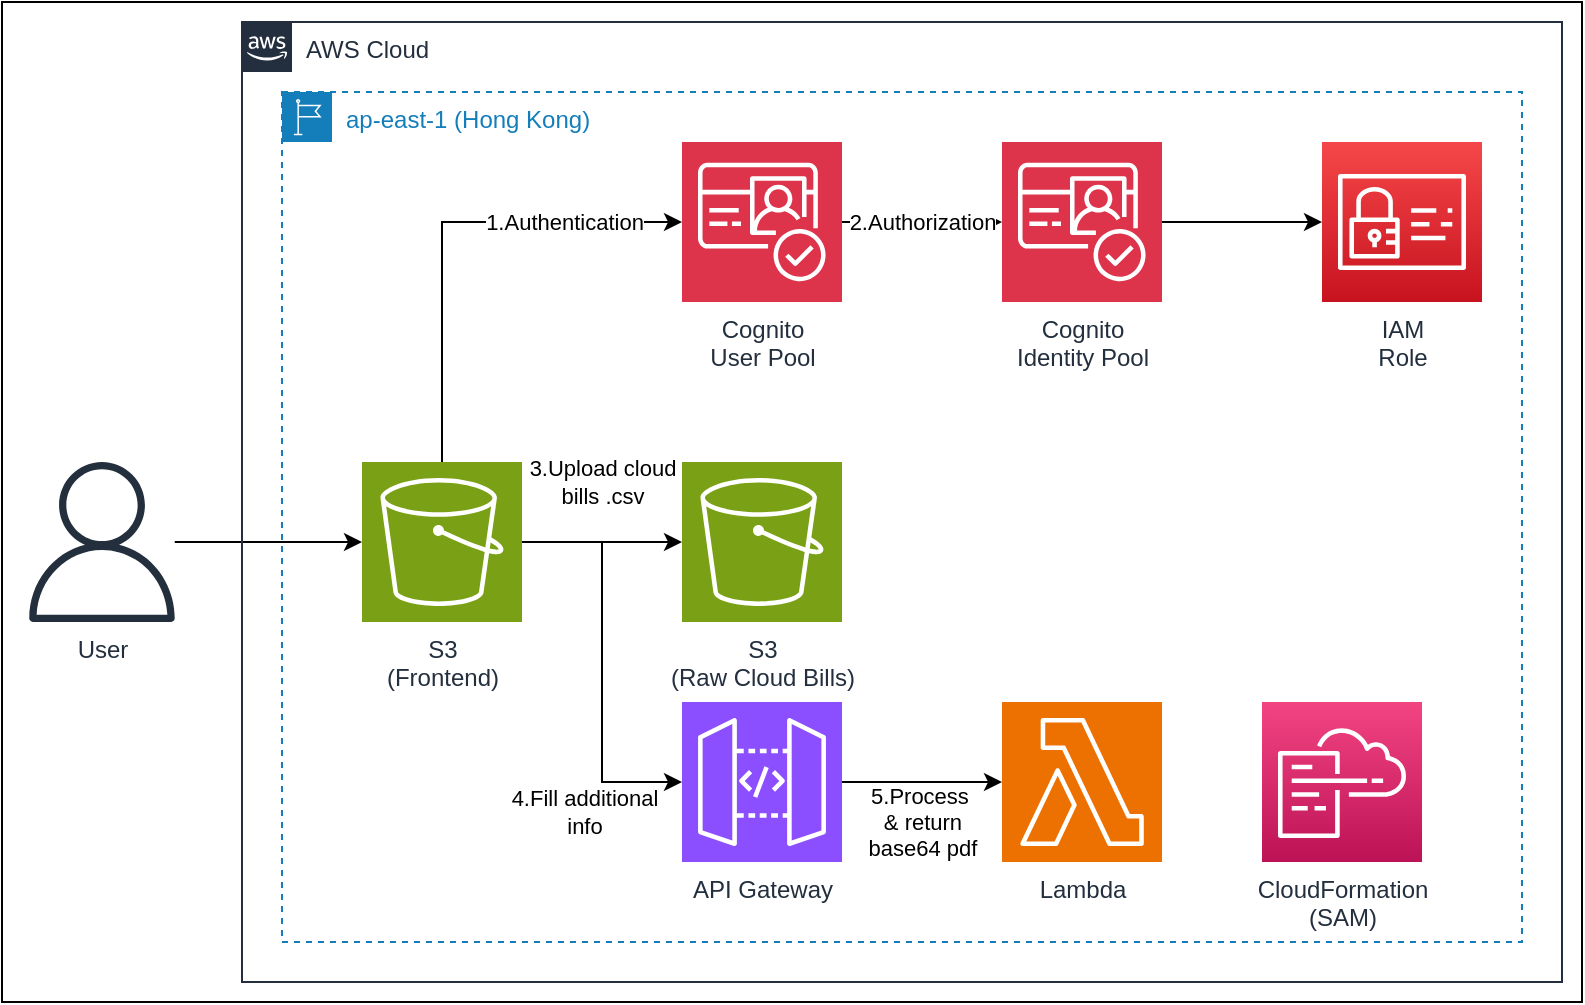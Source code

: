 <mxfile>
    <diagram name="Page-1" id="UPEcmpL5RxOA105aimr1">
        <mxGraphModel dx="2338" dy="991" grid="1" gridSize="10" guides="1" tooltips="1" connect="1" arrows="1" fold="1" page="1" pageScale="1" pageWidth="850" pageHeight="1100" math="0" shadow="0">
            <root>
                <mxCell id="0"/>
                <mxCell id="1" parent="0"/>
                <mxCell id="16" value="" style="rounded=0;whiteSpace=wrap;html=1;" vertex="1" parent="1">
                    <mxGeometry x="-160" y="190" width="790" height="500" as="geometry"/>
                </mxCell>
                <mxCell id="12" style="edgeStyle=none;html=1;entryX=0;entryY=0.5;entryDx=0;entryDy=0;entryPerimeter=0;" edge="1" parent="1" source="11" target="cfmikqEe9QbWYDNij43x-7">
                    <mxGeometry relative="1" as="geometry"/>
                </mxCell>
                <mxCell id="11" value="User" style="sketch=0;outlineConnect=0;fontColor=#232F3E;gradientColor=none;fillColor=#232F3D;strokeColor=none;dashed=0;verticalLabelPosition=bottom;verticalAlign=top;align=center;html=1;fontSize=12;fontStyle=0;aspect=fixed;pointerEvents=1;shape=mxgraph.aws4.user;" vertex="1" parent="1">
                    <mxGeometry x="-150" y="420" width="80" height="80" as="geometry"/>
                </mxCell>
                <mxCell id="19" value="AWS Cloud" style="points=[[0,0],[0.25,0],[0.5,0],[0.75,0],[1,0],[1,0.25],[1,0.5],[1,0.75],[1,1],[0.75,1],[0.5,1],[0.25,1],[0,1],[0,0.75],[0,0.5],[0,0.25]];outlineConnect=0;gradientColor=none;html=1;whiteSpace=wrap;fontSize=12;fontStyle=0;container=1;pointerEvents=0;collapsible=0;recursiveResize=0;shape=mxgraph.aws4.group;grIcon=mxgraph.aws4.group_aws_cloud_alt;strokeColor=#232F3E;fillColor=none;verticalAlign=top;align=left;spacingLeft=30;fontColor=#232F3E;dashed=0;" vertex="1" parent="1">
                    <mxGeometry x="-40" y="200" width="660" height="480" as="geometry"/>
                </mxCell>
                <mxCell id="cfmikqEe9QbWYDNij43x-1" value="&lt;div&gt;Cognito&lt;/div&gt;&lt;div&gt;User Pool&lt;/div&gt;" style="sketch=0;points=[[0,0,0],[0.25,0,0],[0.5,0,0],[0.75,0,0],[1,0,0],[0,1,0],[0.25,1,0],[0.5,1,0],[0.75,1,0],[1,1,0],[0,0.25,0],[0,0.5,0],[0,0.75,0],[1,0.25,0],[1,0.5,0],[1,0.75,0]];outlineConnect=0;fontColor=#232F3E;fillColor=#DD344C;strokeColor=#ffffff;dashed=0;verticalLabelPosition=bottom;verticalAlign=top;align=center;html=1;fontSize=12;fontStyle=0;aspect=fixed;shape=mxgraph.aws4.resourceIcon;resIcon=mxgraph.aws4.cognito;labelBackgroundColor=default;" parent="19" vertex="1">
                    <mxGeometry x="220" y="60" width="80" height="80" as="geometry"/>
                </mxCell>
                <mxCell id="cfmikqEe9QbWYDNij43x-2" value="&lt;div&gt;Cognito&lt;/div&gt;&lt;div&gt;Identity Pool&lt;/div&gt;" style="sketch=0;points=[[0,0,0],[0.25,0,0],[0.5,0,0],[0.75,0,0],[1,0,0],[0,1,0],[0.25,1,0],[0.5,1,0],[0.75,1,0],[1,1,0],[0,0.25,0],[0,0.5,0],[0,0.75,0],[1,0.25,0],[1,0.5,0],[1,0.75,0]];outlineConnect=0;fontColor=#232F3E;fillColor=#DD344C;strokeColor=#ffffff;dashed=0;verticalLabelPosition=bottom;verticalAlign=top;align=center;html=1;fontSize=12;fontStyle=0;aspect=fixed;shape=mxgraph.aws4.resourceIcon;resIcon=mxgraph.aws4.cognito;labelBackgroundColor=default;" parent="19" vertex="1">
                    <mxGeometry x="380" y="60" width="80" height="80" as="geometry"/>
                </mxCell>
                <mxCell id="cfmikqEe9QbWYDNij43x-3" value="Lambda" style="sketch=0;points=[[0,0,0],[0.25,0,0],[0.5,0,0],[0.75,0,0],[1,0,0],[0,1,0],[0.25,1,0],[0.5,1,0],[0.75,1,0],[1,1,0],[0,0.25,0],[0,0.5,0],[0,0.75,0],[1,0.25,0],[1,0.5,0],[1,0.75,0]];outlineConnect=0;fontColor=#232F3E;fillColor=#ED7100;strokeColor=#ffffff;dashed=0;verticalLabelPosition=bottom;verticalAlign=top;align=center;html=1;fontSize=12;fontStyle=0;aspect=fixed;shape=mxgraph.aws4.resourceIcon;resIcon=mxgraph.aws4.lambda;labelBackgroundColor=default;" parent="19" vertex="1">
                    <mxGeometry x="380" y="340" width="80" height="80" as="geometry"/>
                </mxCell>
                <mxCell id="cfmikqEe9QbWYDNij43x-4" value="S3&lt;div&gt;(Raw Cloud Bills)&lt;/div&gt;" style="sketch=0;points=[[0,0,0],[0.25,0,0],[0.5,0,0],[0.75,0,0],[1,0,0],[0,1,0],[0.25,1,0],[0.5,1,0],[0.75,1,0],[1,1,0],[0,0.25,0],[0,0.5,0],[0,0.75,0],[1,0.25,0],[1,0.5,0],[1,0.75,0]];outlineConnect=0;fontColor=#232F3E;fillColor=#7AA116;strokeColor=#ffffff;dashed=0;verticalLabelPosition=bottom;verticalAlign=top;align=center;html=1;fontSize=12;fontStyle=0;aspect=fixed;shape=mxgraph.aws4.resourceIcon;resIcon=mxgraph.aws4.s3;labelBackgroundColor=default;" parent="19" vertex="1">
                    <mxGeometry x="220" y="220" width="80" height="80" as="geometry"/>
                </mxCell>
                <mxCell id="cfmikqEe9QbWYDNij43x-14" style="edgeStyle=orthogonalEdgeStyle;rounded=0;orthogonalLoop=1;jettySize=auto;html=1;labelBackgroundColor=default;" parent="19" source="cfmikqEe9QbWYDNij43x-5" target="cfmikqEe9QbWYDNij43x-3" edge="1">
                    <mxGeometry relative="1" as="geometry"/>
                </mxCell>
                <mxCell id="10" value="5.Process&amp;nbsp;&lt;br&gt;&amp;amp; return &lt;br&gt;base64 pdf" style="edgeLabel;html=1;align=center;verticalAlign=middle;resizable=0;points=[];" vertex="1" connectable="0" parent="cfmikqEe9QbWYDNij43x-14">
                    <mxGeometry x="-0.425" relative="1" as="geometry">
                        <mxPoint x="17" y="20" as="offset"/>
                    </mxGeometry>
                </mxCell>
                <mxCell id="cfmikqEe9QbWYDNij43x-5" value="API Gateway" style="sketch=0;points=[[0,0,0],[0.25,0,0],[0.5,0,0],[0.75,0,0],[1,0,0],[0,1,0],[0.25,1,0],[0.5,1,0],[0.75,1,0],[1,1,0],[0,0.25,0],[0,0.5,0],[0,0.75,0],[1,0.25,0],[1,0.5,0],[1,0.75,0]];outlineConnect=0;fontColor=#232F3E;fillColor=#8C4FFF;strokeColor=#ffffff;dashed=0;verticalLabelPosition=bottom;verticalAlign=top;align=center;html=1;fontSize=12;fontStyle=0;aspect=fixed;shape=mxgraph.aws4.resourceIcon;resIcon=mxgraph.aws4.api_gateway;labelBackgroundColor=default;" parent="19" vertex="1">
                    <mxGeometry x="220" y="340" width="80" height="80" as="geometry"/>
                </mxCell>
                <mxCell id="cfmikqEe9QbWYDNij43x-16" style="edgeStyle=orthogonalEdgeStyle;rounded=0;orthogonalLoop=1;jettySize=auto;html=1;labelBackgroundColor=default;" parent="19" source="cfmikqEe9QbWYDNij43x-7" target="cfmikqEe9QbWYDNij43x-1" edge="1">
                    <mxGeometry relative="1" as="geometry">
                        <Array as="points">
                            <mxPoint x="100" y="100"/>
                        </Array>
                    </mxGeometry>
                </mxCell>
                <mxCell id="6" value="1.Authentication" style="edgeLabel;html=1;align=center;verticalAlign=middle;resizable=0;points=[];" vertex="1" connectable="0" parent="cfmikqEe9QbWYDNij43x-16">
                    <mxGeometry x="0.319" y="3" relative="1" as="geometry">
                        <mxPoint x="22" y="3" as="offset"/>
                    </mxGeometry>
                </mxCell>
                <mxCell id="cfmikqEe9QbWYDNij43x-21" style="edgeStyle=orthogonalEdgeStyle;rounded=0;orthogonalLoop=1;jettySize=auto;html=1;" parent="19" source="cfmikqEe9QbWYDNij43x-7" target="cfmikqEe9QbWYDNij43x-4" edge="1">
                    <mxGeometry relative="1" as="geometry">
                        <Array as="points">
                            <mxPoint x="180" y="260"/>
                        </Array>
                    </mxGeometry>
                </mxCell>
                <mxCell id="7" value="3.Upload cloud &lt;br&gt;bills .csv" style="edgeLabel;html=1;align=center;verticalAlign=middle;resizable=0;points=[];" vertex="1" connectable="0" parent="cfmikqEe9QbWYDNij43x-21">
                    <mxGeometry x="0.35" relative="1" as="geometry">
                        <mxPoint x="-14" y="-30" as="offset"/>
                    </mxGeometry>
                </mxCell>
                <mxCell id="cfmikqEe9QbWYDNij43x-7" value="S3&lt;div&gt;(Frontend)&lt;/div&gt;" style="sketch=0;points=[[0,0,0],[0.25,0,0],[0.5,0,0],[0.75,0,0],[1,0,0],[0,1,0],[0.25,1,0],[0.5,1,0],[0.75,1,0],[1,1,0],[0,0.25,0],[0,0.5,0],[0,0.75,0],[1,0.25,0],[1,0.5,0],[1,0.75,0]];outlineConnect=0;fontColor=#232F3E;fillColor=#7AA116;strokeColor=#ffffff;dashed=0;verticalLabelPosition=bottom;verticalAlign=top;align=center;html=1;fontSize=12;fontStyle=0;aspect=fixed;shape=mxgraph.aws4.resourceIcon;resIcon=mxgraph.aws4.s3;labelBackgroundColor=default;" parent="19" vertex="1">
                    <mxGeometry x="60" y="220" width="80" height="80" as="geometry"/>
                </mxCell>
                <mxCell id="cfmikqEe9QbWYDNij43x-8" value="2.Authorization" style="edgeStyle=orthogonalEdgeStyle;rounded=0;orthogonalLoop=1;jettySize=auto;html=1;entryX=0;entryY=0.5;entryDx=0;entryDy=0;entryPerimeter=0;labelBackgroundColor=default;" parent="19" source="cfmikqEe9QbWYDNij43x-1" target="cfmikqEe9QbWYDNij43x-2" edge="1">
                    <mxGeometry relative="1" as="geometry">
                        <mxPoint as="offset"/>
                    </mxGeometry>
                </mxCell>
                <mxCell id="cfmikqEe9QbWYDNij43x-19" style="edgeStyle=orthogonalEdgeStyle;rounded=0;orthogonalLoop=1;jettySize=auto;html=1;entryX=0;entryY=0.5;entryDx=0;entryDy=0;entryPerimeter=0;" parent="19" source="cfmikqEe9QbWYDNij43x-7" target="cfmikqEe9QbWYDNij43x-5" edge="1">
                    <mxGeometry relative="1" as="geometry"/>
                </mxCell>
                <mxCell id="8" value="4.Fill additional&lt;br&gt;info" style="edgeLabel;html=1;align=center;verticalAlign=middle;resizable=0;points=[];" vertex="1" connectable="0" parent="cfmikqEe9QbWYDNij43x-19">
                    <mxGeometry x="0.355" y="-2" relative="1" as="geometry">
                        <mxPoint x="-7" y="39" as="offset"/>
                    </mxGeometry>
                </mxCell>
                <mxCell id="13" value="IAM&lt;br&gt;Role" style="sketch=0;points=[[0,0,0],[0.25,0,0],[0.5,0,0],[0.75,0,0],[1,0,0],[0,1,0],[0.25,1,0],[0.5,1,0],[0.75,1,0],[1,1,0],[0,0.25,0],[0,0.5,0],[0,0.75,0],[1,0.25,0],[1,0.5,0],[1,0.75,0]];outlineConnect=0;fontColor=#232F3E;gradientColor=#F54749;gradientDirection=north;fillColor=#C7131F;strokeColor=#ffffff;dashed=0;verticalLabelPosition=bottom;verticalAlign=top;align=center;html=1;fontSize=12;fontStyle=0;aspect=fixed;shape=mxgraph.aws4.resourceIcon;resIcon=mxgraph.aws4.identity_and_access_management;" vertex="1" parent="19">
                    <mxGeometry x="540" y="60" width="80" height="80" as="geometry"/>
                </mxCell>
                <mxCell id="14" style="edgeStyle=none;html=1;" edge="1" parent="19" source="cfmikqEe9QbWYDNij43x-2" target="13">
                    <mxGeometry relative="1" as="geometry"/>
                </mxCell>
                <mxCell id="17" value="ap-east-1 (Hong Kong)" style="points=[[0,0],[0.25,0],[0.5,0],[0.75,0],[1,0],[1,0.25],[1,0.5],[1,0.75],[1,1],[0.75,1],[0.5,1],[0.25,1],[0,1],[0,0.75],[0,0.5],[0,0.25]];outlineConnect=0;gradientColor=none;html=1;whiteSpace=wrap;fontSize=12;fontStyle=0;container=1;pointerEvents=0;collapsible=0;recursiveResize=0;shape=mxgraph.aws4.group;grIcon=mxgraph.aws4.group_region;strokeColor=#147EBA;fillColor=none;verticalAlign=top;align=left;spacingLeft=30;fontColor=#147EBA;dashed=1;" vertex="1" parent="1">
                    <mxGeometry x="-20" y="235" width="620" height="425" as="geometry"/>
                </mxCell>
                <mxCell id="20" value="CloudFormation&lt;br&gt;(SAM)" style="sketch=0;points=[[0,0,0],[0.25,0,0],[0.5,0,0],[0.75,0,0],[1,0,0],[0,1,0],[0.25,1,0],[0.5,1,0],[0.75,1,0],[1,1,0],[0,0.25,0],[0,0.5,0],[0,0.75,0],[1,0.25,0],[1,0.5,0],[1,0.75,0]];points=[[0,0,0],[0.25,0,0],[0.5,0,0],[0.75,0,0],[1,0,0],[0,1,0],[0.25,1,0],[0.5,1,0],[0.75,1,0],[1,1,0],[0,0.25,0],[0,0.5,0],[0,0.75,0],[1,0.25,0],[1,0.5,0],[1,0.75,0]];outlineConnect=0;fontColor=#232F3E;gradientColor=#F34482;gradientDirection=north;fillColor=#BC1356;strokeColor=#ffffff;dashed=0;verticalLabelPosition=bottom;verticalAlign=top;align=center;html=1;fontSize=12;fontStyle=0;aspect=fixed;shape=mxgraph.aws4.resourceIcon;resIcon=mxgraph.aws4.cloudformation;" vertex="1" parent="1">
                    <mxGeometry x="470" y="540" width="80" height="80" as="geometry"/>
                </mxCell>
            </root>
        </mxGraphModel>
    </diagram>
</mxfile>